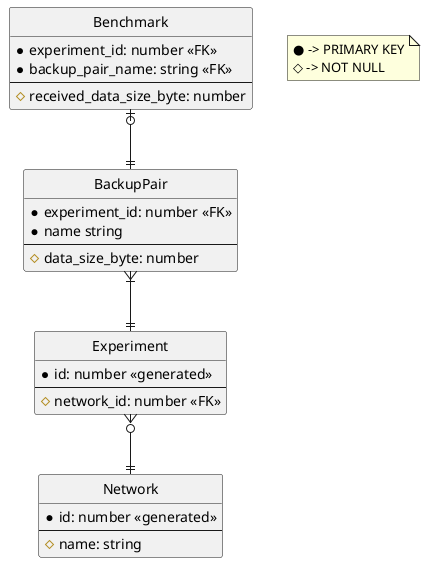 @startuml

hide circle
skinparam linetype ortho

entity Benchmark {
  *experiment_id: number <<FK>>
  *backup_pair_name: string <<FK>>
  --
  #received_data_size_byte: number
}

entity BackupPair {
  *experiment_id: number <<FK>>
  *name string
  --
  #data_size_byte: number
}

entity Experiment {
  *id: number <<generated>>
  --
  #network_id: number <<FK>>
}

entity Network {
  *id: number <<generated>>
  --
  #name: string
}

Benchmark |o--|| BackupPair
BackupPair }|--|| Experiment
Experiment }o--|| Network

note as n1
● -> PRIMARY KEY
◇ -> NOT NULL
end note

@enduml
